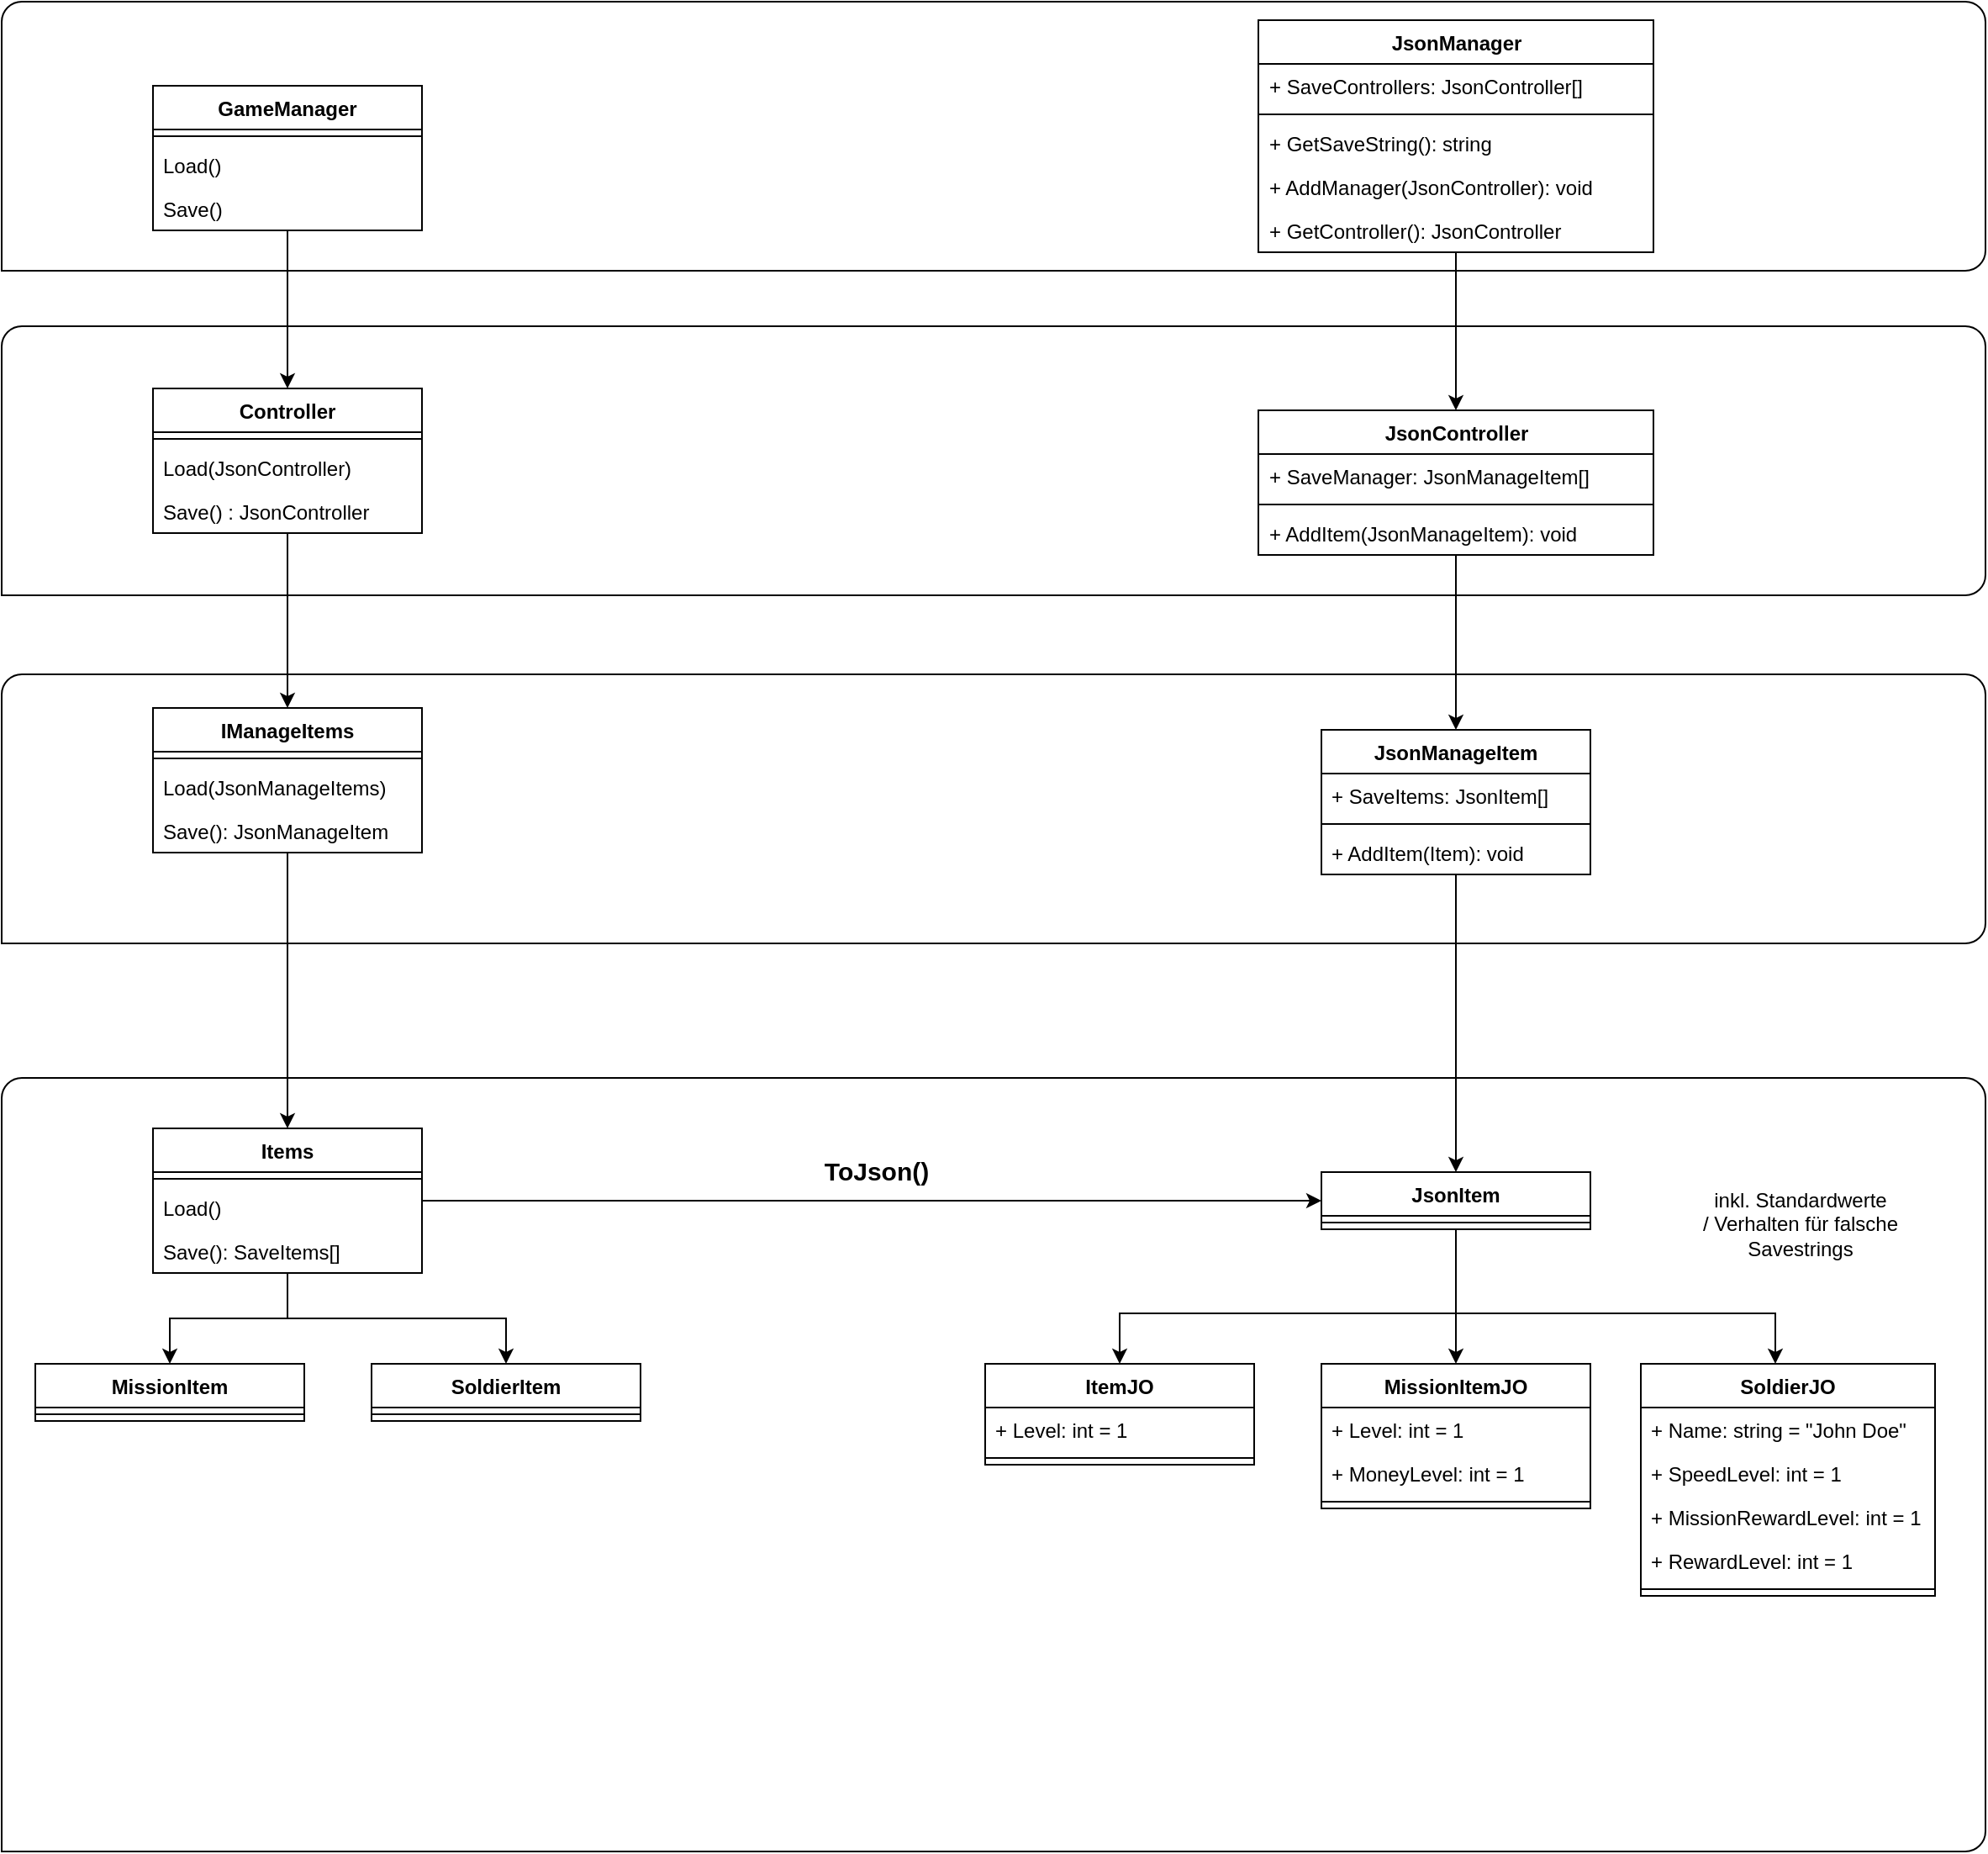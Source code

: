 <mxfile version="24.1.0" type="device">
  <diagram name="Seite-1" id="LtZtbENLE5AJytlyLbRR">
    <mxGraphModel dx="1386" dy="759" grid="1" gridSize="10" guides="1" tooltips="1" connect="1" arrows="1" fold="1" page="1" pageScale="1" pageWidth="827" pageHeight="1169" math="0" shadow="0">
      <root>
        <mxCell id="0" />
        <mxCell id="1" parent="0" />
        <mxCell id="SEyrzEAo6IUZWccVppx9-97" value="" style="verticalLabelPosition=bottom;verticalAlign=top;html=1;shape=mxgraph.basic.three_corner_round_rect;dx=6;whiteSpace=wrap;" parent="1" vertex="1">
          <mxGeometry y="10" width="1180" height="160" as="geometry" />
        </mxCell>
        <mxCell id="SEyrzEAo6IUZWccVppx9-96" value="" style="verticalLabelPosition=bottom;verticalAlign=top;html=1;shape=mxgraph.basic.three_corner_round_rect;dx=6;whiteSpace=wrap;" parent="1" vertex="1">
          <mxGeometry y="410" width="1180" height="160" as="geometry" />
        </mxCell>
        <mxCell id="SEyrzEAo6IUZWccVppx9-95" value="" style="verticalLabelPosition=bottom;verticalAlign=top;html=1;shape=mxgraph.basic.three_corner_round_rect;dx=6;whiteSpace=wrap;" parent="1" vertex="1">
          <mxGeometry y="203" width="1180" height="160" as="geometry" />
        </mxCell>
        <mxCell id="SEyrzEAo6IUZWccVppx9-70" value="" style="verticalLabelPosition=bottom;verticalAlign=top;html=1;shape=mxgraph.basic.three_corner_round_rect;dx=6;whiteSpace=wrap;" parent="1" vertex="1">
          <mxGeometry y="650" width="1180" height="460" as="geometry" />
        </mxCell>
        <mxCell id="SEyrzEAo6IUZWccVppx9-24" style="edgeStyle=orthogonalEdgeStyle;rounded=0;orthogonalLoop=1;jettySize=auto;html=1;" parent="1" source="SEyrzEAo6IUZWccVppx9-1" target="SEyrzEAo6IUZWccVppx9-20" edge="1">
          <mxGeometry relative="1" as="geometry" />
        </mxCell>
        <mxCell id="SEyrzEAo6IUZWccVppx9-1" value="GameManager" style="swimlane;fontStyle=1;align=center;verticalAlign=top;childLayout=stackLayout;horizontal=1;startSize=26;horizontalStack=0;resizeParent=1;resizeParentMax=0;resizeLast=0;collapsible=1;marginBottom=0;whiteSpace=wrap;html=1;" parent="1" vertex="1">
          <mxGeometry x="90" y="60" width="160" height="86" as="geometry" />
        </mxCell>
        <mxCell id="SEyrzEAo6IUZWccVppx9-3" value="" style="line;strokeWidth=1;fillColor=none;align=left;verticalAlign=middle;spacingTop=-1;spacingLeft=3;spacingRight=3;rotatable=0;labelPosition=right;points=[];portConstraint=eastwest;strokeColor=inherit;" parent="SEyrzEAo6IUZWccVppx9-1" vertex="1">
          <mxGeometry y="26" width="160" height="8" as="geometry" />
        </mxCell>
        <mxCell id="SEyrzEAo6IUZWccVppx9-4" value="Load()" style="text;strokeColor=none;fillColor=none;align=left;verticalAlign=top;spacingLeft=4;spacingRight=4;overflow=hidden;rotatable=0;points=[[0,0.5],[1,0.5]];portConstraint=eastwest;whiteSpace=wrap;html=1;" parent="SEyrzEAo6IUZWccVppx9-1" vertex="1">
          <mxGeometry y="34" width="160" height="26" as="geometry" />
        </mxCell>
        <mxCell id="SEyrzEAo6IUZWccVppx9-5" value="Save()" style="text;strokeColor=none;fillColor=none;align=left;verticalAlign=top;spacingLeft=4;spacingRight=4;overflow=hidden;rotatable=0;points=[[0,0.5],[1,0.5]];portConstraint=eastwest;whiteSpace=wrap;html=1;" parent="SEyrzEAo6IUZWccVppx9-1" vertex="1">
          <mxGeometry y="60" width="160" height="26" as="geometry" />
        </mxCell>
        <mxCell id="SEyrzEAo6IUZWccVppx9-6" value="ItemJO" style="swimlane;fontStyle=1;align=center;verticalAlign=top;childLayout=stackLayout;horizontal=1;startSize=26;horizontalStack=0;resizeParent=1;resizeParentMax=0;resizeLast=0;collapsible=1;marginBottom=0;whiteSpace=wrap;html=1;" parent="1" vertex="1">
          <mxGeometry x="585" y="820" width="160" height="60" as="geometry" />
        </mxCell>
        <mxCell id="SEyrzEAo6IUZWccVppx9-7" value="+ Level: int = 1" style="text;strokeColor=none;fillColor=none;align=left;verticalAlign=top;spacingLeft=4;spacingRight=4;overflow=hidden;rotatable=0;points=[[0,0.5],[1,0.5]];portConstraint=eastwest;whiteSpace=wrap;html=1;" parent="SEyrzEAo6IUZWccVppx9-6" vertex="1">
          <mxGeometry y="26" width="160" height="26" as="geometry" />
        </mxCell>
        <mxCell id="SEyrzEAo6IUZWccVppx9-8" value="" style="line;strokeWidth=1;fillColor=none;align=left;verticalAlign=middle;spacingTop=-1;spacingLeft=3;spacingRight=3;rotatable=0;labelPosition=right;points=[];portConstraint=eastwest;strokeColor=inherit;" parent="SEyrzEAo6IUZWccVppx9-6" vertex="1">
          <mxGeometry y="52" width="160" height="8" as="geometry" />
        </mxCell>
        <mxCell id="SEyrzEAo6IUZWccVppx9-10" value="MissionItemJO" style="swimlane;fontStyle=1;align=center;verticalAlign=top;childLayout=stackLayout;horizontal=1;startSize=26;horizontalStack=0;resizeParent=1;resizeParentMax=0;resizeLast=0;collapsible=1;marginBottom=0;whiteSpace=wrap;html=1;" parent="1" vertex="1">
          <mxGeometry x="785" y="820" width="160" height="86" as="geometry" />
        </mxCell>
        <mxCell id="SEyrzEAo6IUZWccVppx9-11" value="+ Level: int = 1" style="text;strokeColor=none;fillColor=none;align=left;verticalAlign=top;spacingLeft=4;spacingRight=4;overflow=hidden;rotatable=0;points=[[0,0.5],[1,0.5]];portConstraint=eastwest;whiteSpace=wrap;html=1;" parent="SEyrzEAo6IUZWccVppx9-10" vertex="1">
          <mxGeometry y="26" width="160" height="26" as="geometry" />
        </mxCell>
        <mxCell id="SEyrzEAo6IUZWccVppx9-13" value="+ MoneyLevel: int = 1" style="text;strokeColor=none;fillColor=none;align=left;verticalAlign=top;spacingLeft=4;spacingRight=4;overflow=hidden;rotatable=0;points=[[0,0.5],[1,0.5]];portConstraint=eastwest;whiteSpace=wrap;html=1;" parent="SEyrzEAo6IUZWccVppx9-10" vertex="1">
          <mxGeometry y="52" width="160" height="26" as="geometry" />
        </mxCell>
        <mxCell id="SEyrzEAo6IUZWccVppx9-12" value="" style="line;strokeWidth=1;fillColor=none;align=left;verticalAlign=middle;spacingTop=-1;spacingLeft=3;spacingRight=3;rotatable=0;labelPosition=right;points=[];portConstraint=eastwest;strokeColor=inherit;" parent="SEyrzEAo6IUZWccVppx9-10" vertex="1">
          <mxGeometry y="78" width="160" height="8" as="geometry" />
        </mxCell>
        <mxCell id="SEyrzEAo6IUZWccVppx9-14" value="SoldierJO" style="swimlane;fontStyle=1;align=center;verticalAlign=top;childLayout=stackLayout;horizontal=1;startSize=26;horizontalStack=0;resizeParent=1;resizeParentMax=0;resizeLast=0;collapsible=1;marginBottom=0;whiteSpace=wrap;html=1;" parent="1" vertex="1">
          <mxGeometry x="975" y="820" width="175" height="138" as="geometry" />
        </mxCell>
        <mxCell id="SEyrzEAo6IUZWccVppx9-15" value="+ Name: string = &quot;John Doe&quot;" style="text;strokeColor=none;fillColor=none;align=left;verticalAlign=top;spacingLeft=4;spacingRight=4;overflow=hidden;rotatable=0;points=[[0,0.5],[1,0.5]];portConstraint=eastwest;whiteSpace=wrap;html=1;" parent="SEyrzEAo6IUZWccVppx9-14" vertex="1">
          <mxGeometry y="26" width="175" height="26" as="geometry" />
        </mxCell>
        <mxCell id="SEyrzEAo6IUZWccVppx9-19" value="+ SpeedLevel: int = 1" style="text;strokeColor=none;fillColor=none;align=left;verticalAlign=top;spacingLeft=4;spacingRight=4;overflow=hidden;rotatable=0;points=[[0,0.5],[1,0.5]];portConstraint=eastwest;whiteSpace=wrap;html=1;" parent="SEyrzEAo6IUZWccVppx9-14" vertex="1">
          <mxGeometry y="52" width="175" height="26" as="geometry" />
        </mxCell>
        <mxCell id="SEyrzEAo6IUZWccVppx9-16" value="+ MissionRewardLevel: int = 1" style="text;strokeColor=none;fillColor=none;align=left;verticalAlign=top;spacingLeft=4;spacingRight=4;overflow=hidden;rotatable=0;points=[[0,0.5],[1,0.5]];portConstraint=eastwest;whiteSpace=wrap;html=1;" parent="SEyrzEAo6IUZWccVppx9-14" vertex="1">
          <mxGeometry y="78" width="175" height="26" as="geometry" />
        </mxCell>
        <mxCell id="SEyrzEAo6IUZWccVppx9-18" value="+ RewardLevel: int = 1" style="text;strokeColor=none;fillColor=none;align=left;verticalAlign=top;spacingLeft=4;spacingRight=4;overflow=hidden;rotatable=0;points=[[0,0.5],[1,0.5]];portConstraint=eastwest;whiteSpace=wrap;html=1;" parent="SEyrzEAo6IUZWccVppx9-14" vertex="1">
          <mxGeometry y="104" width="175" height="26" as="geometry" />
        </mxCell>
        <mxCell id="SEyrzEAo6IUZWccVppx9-17" value="" style="line;strokeWidth=1;fillColor=none;align=left;verticalAlign=middle;spacingTop=-1;spacingLeft=3;spacingRight=3;rotatable=0;labelPosition=right;points=[];portConstraint=eastwest;strokeColor=inherit;" parent="SEyrzEAo6IUZWccVppx9-14" vertex="1">
          <mxGeometry y="130" width="175" height="8" as="geometry" />
        </mxCell>
        <mxCell id="SEyrzEAo6IUZWccVppx9-29" style="edgeStyle=orthogonalEdgeStyle;rounded=0;orthogonalLoop=1;jettySize=auto;html=1;" parent="1" source="SEyrzEAo6IUZWccVppx9-20" target="SEyrzEAo6IUZWccVppx9-25" edge="1">
          <mxGeometry relative="1" as="geometry" />
        </mxCell>
        <mxCell id="SEyrzEAo6IUZWccVppx9-20" value="Controller" style="swimlane;fontStyle=1;align=center;verticalAlign=top;childLayout=stackLayout;horizontal=1;startSize=26;horizontalStack=0;resizeParent=1;resizeParentMax=0;resizeLast=0;collapsible=1;marginBottom=0;whiteSpace=wrap;html=1;" parent="1" vertex="1">
          <mxGeometry x="90" y="240" width="160" height="86" as="geometry" />
        </mxCell>
        <mxCell id="SEyrzEAo6IUZWccVppx9-21" value="" style="line;strokeWidth=1;fillColor=none;align=left;verticalAlign=middle;spacingTop=-1;spacingLeft=3;spacingRight=3;rotatable=0;labelPosition=right;points=[];portConstraint=eastwest;strokeColor=inherit;" parent="SEyrzEAo6IUZWccVppx9-20" vertex="1">
          <mxGeometry y="26" width="160" height="8" as="geometry" />
        </mxCell>
        <mxCell id="SEyrzEAo6IUZWccVppx9-22" value="Load(JsonController)" style="text;strokeColor=none;fillColor=none;align=left;verticalAlign=top;spacingLeft=4;spacingRight=4;overflow=hidden;rotatable=0;points=[[0,0.5],[1,0.5]];portConstraint=eastwest;whiteSpace=wrap;html=1;" parent="SEyrzEAo6IUZWccVppx9-20" vertex="1">
          <mxGeometry y="34" width="160" height="26" as="geometry" />
        </mxCell>
        <mxCell id="SEyrzEAo6IUZWccVppx9-23" value="Save() : JsonController" style="text;strokeColor=none;fillColor=none;align=left;verticalAlign=top;spacingLeft=4;spacingRight=4;overflow=hidden;rotatable=0;points=[[0,0.5],[1,0.5]];portConstraint=eastwest;whiteSpace=wrap;html=1;" parent="SEyrzEAo6IUZWccVppx9-20" vertex="1">
          <mxGeometry y="60" width="160" height="26" as="geometry" />
        </mxCell>
        <mxCell id="SEyrzEAo6IUZWccVppx9-59" style="edgeStyle=orthogonalEdgeStyle;rounded=0;orthogonalLoop=1;jettySize=auto;html=1;" parent="1" source="SEyrzEAo6IUZWccVppx9-25" target="SEyrzEAo6IUZWccVppx9-54" edge="1">
          <mxGeometry relative="1" as="geometry" />
        </mxCell>
        <mxCell id="SEyrzEAo6IUZWccVppx9-25" value="IManageItems" style="swimlane;fontStyle=1;align=center;verticalAlign=top;childLayout=stackLayout;horizontal=1;startSize=26;horizontalStack=0;resizeParent=1;resizeParentMax=0;resizeLast=0;collapsible=1;marginBottom=0;whiteSpace=wrap;html=1;" parent="1" vertex="1">
          <mxGeometry x="90" y="430" width="160" height="86" as="geometry" />
        </mxCell>
        <mxCell id="SEyrzEAo6IUZWccVppx9-26" value="" style="line;strokeWidth=1;fillColor=none;align=left;verticalAlign=middle;spacingTop=-1;spacingLeft=3;spacingRight=3;rotatable=0;labelPosition=right;points=[];portConstraint=eastwest;strokeColor=inherit;" parent="SEyrzEAo6IUZWccVppx9-25" vertex="1">
          <mxGeometry y="26" width="160" height="8" as="geometry" />
        </mxCell>
        <mxCell id="SEyrzEAo6IUZWccVppx9-27" value="Load(JsonManageItems)" style="text;strokeColor=none;fillColor=none;align=left;verticalAlign=top;spacingLeft=4;spacingRight=4;overflow=hidden;rotatable=0;points=[[0,0.5],[1,0.5]];portConstraint=eastwest;whiteSpace=wrap;html=1;" parent="SEyrzEAo6IUZWccVppx9-25" vertex="1">
          <mxGeometry y="34" width="160" height="26" as="geometry" />
        </mxCell>
        <mxCell id="SEyrzEAo6IUZWccVppx9-28" value="Save(): JsonManageItem" style="text;strokeColor=none;fillColor=none;align=left;verticalAlign=top;spacingLeft=4;spacingRight=4;overflow=hidden;rotatable=0;points=[[0,0.5],[1,0.5]];portConstraint=eastwest;whiteSpace=wrap;html=1;" parent="SEyrzEAo6IUZWccVppx9-25" vertex="1">
          <mxGeometry y="60" width="160" height="26" as="geometry" />
        </mxCell>
        <mxCell id="SEyrzEAo6IUZWccVppx9-35" style="edgeStyle=orthogonalEdgeStyle;rounded=0;orthogonalLoop=1;jettySize=auto;html=1;" parent="1" source="SEyrzEAo6IUZWccVppx9-31" target="SEyrzEAo6IUZWccVppx9-6" edge="1">
          <mxGeometry relative="1" as="geometry">
            <Array as="points">
              <mxPoint x="865" y="790" />
              <mxPoint x="665" y="790" />
            </Array>
          </mxGeometry>
        </mxCell>
        <mxCell id="SEyrzEAo6IUZWccVppx9-36" style="edgeStyle=orthogonalEdgeStyle;rounded=0;orthogonalLoop=1;jettySize=auto;html=1;" parent="1" source="SEyrzEAo6IUZWccVppx9-31" target="SEyrzEAo6IUZWccVppx9-10" edge="1">
          <mxGeometry relative="1" as="geometry" />
        </mxCell>
        <mxCell id="SEyrzEAo6IUZWccVppx9-37" style="edgeStyle=orthogonalEdgeStyle;rounded=0;orthogonalLoop=1;jettySize=auto;html=1;" parent="1" source="SEyrzEAo6IUZWccVppx9-31" target="SEyrzEAo6IUZWccVppx9-14" edge="1">
          <mxGeometry relative="1" as="geometry">
            <Array as="points">
              <mxPoint x="865" y="790" />
              <mxPoint x="1055" y="790" />
            </Array>
          </mxGeometry>
        </mxCell>
        <mxCell id="SEyrzEAo6IUZWccVppx9-31" value="JsonItem" style="swimlane;fontStyle=1;align=center;verticalAlign=top;childLayout=stackLayout;horizontal=1;startSize=26;horizontalStack=0;resizeParent=1;resizeParentMax=0;resizeLast=0;collapsible=1;marginBottom=0;whiteSpace=wrap;html=1;" parent="1" vertex="1">
          <mxGeometry x="785" y="706" width="160" height="34" as="geometry" />
        </mxCell>
        <mxCell id="SEyrzEAo6IUZWccVppx9-33" value="" style="line;strokeWidth=1;fillColor=none;align=left;verticalAlign=middle;spacingTop=-1;spacingLeft=3;spacingRight=3;rotatable=0;labelPosition=right;points=[];portConstraint=eastwest;strokeColor=inherit;" parent="SEyrzEAo6IUZWccVppx9-31" vertex="1">
          <mxGeometry y="26" width="160" height="8" as="geometry" />
        </mxCell>
        <mxCell id="SEyrzEAo6IUZWccVppx9-68" style="edgeStyle=orthogonalEdgeStyle;rounded=0;orthogonalLoop=1;jettySize=auto;html=1;" parent="1" source="SEyrzEAo6IUZWccVppx9-54" target="SEyrzEAo6IUZWccVppx9-60" edge="1">
          <mxGeometry relative="1" as="geometry" />
        </mxCell>
        <mxCell id="SEyrzEAo6IUZWccVppx9-69" style="edgeStyle=orthogonalEdgeStyle;rounded=0;orthogonalLoop=1;jettySize=auto;html=1;" parent="1" source="SEyrzEAo6IUZWccVppx9-54" target="SEyrzEAo6IUZWccVppx9-64" edge="1">
          <mxGeometry relative="1" as="geometry" />
        </mxCell>
        <mxCell id="SEyrzEAo6IUZWccVppx9-71" value="ToJson()" style="edgeStyle=orthogonalEdgeStyle;rounded=0;orthogonalLoop=1;jettySize=auto;html=1;fontStyle=1;fontSize=15;" parent="1" source="SEyrzEAo6IUZWccVppx9-54" target="SEyrzEAo6IUZWccVppx9-31" edge="1">
          <mxGeometry x="0.009" y="18" relative="1" as="geometry">
            <mxPoint as="offset" />
          </mxGeometry>
        </mxCell>
        <mxCell id="SEyrzEAo6IUZWccVppx9-54" value="Items" style="swimlane;fontStyle=1;align=center;verticalAlign=top;childLayout=stackLayout;horizontal=1;startSize=26;horizontalStack=0;resizeParent=1;resizeParentMax=0;resizeLast=0;collapsible=1;marginBottom=0;whiteSpace=wrap;html=1;" parent="1" vertex="1">
          <mxGeometry x="90" y="680" width="160" height="86" as="geometry" />
        </mxCell>
        <mxCell id="SEyrzEAo6IUZWccVppx9-56" value="" style="line;strokeWidth=1;fillColor=none;align=left;verticalAlign=middle;spacingTop=-1;spacingLeft=3;spacingRight=3;rotatable=0;labelPosition=right;points=[];portConstraint=eastwest;strokeColor=inherit;" parent="SEyrzEAo6IUZWccVppx9-54" vertex="1">
          <mxGeometry y="26" width="160" height="8" as="geometry" />
        </mxCell>
        <mxCell id="SEyrzEAo6IUZWccVppx9-57" value="Load()" style="text;strokeColor=none;fillColor=none;align=left;verticalAlign=top;spacingLeft=4;spacingRight=4;overflow=hidden;rotatable=0;points=[[0,0.5],[1,0.5]];portConstraint=eastwest;whiteSpace=wrap;html=1;" parent="SEyrzEAo6IUZWccVppx9-54" vertex="1">
          <mxGeometry y="34" width="160" height="26" as="geometry" />
        </mxCell>
        <mxCell id="SEyrzEAo6IUZWccVppx9-58" value="Save(): SaveItems[]" style="text;strokeColor=none;fillColor=none;align=left;verticalAlign=top;spacingLeft=4;spacingRight=4;overflow=hidden;rotatable=0;points=[[0,0.5],[1,0.5]];portConstraint=eastwest;whiteSpace=wrap;html=1;" parent="SEyrzEAo6IUZWccVppx9-54" vertex="1">
          <mxGeometry y="60" width="160" height="26" as="geometry" />
        </mxCell>
        <mxCell id="SEyrzEAo6IUZWccVppx9-60" value="MissionItem" style="swimlane;fontStyle=1;align=center;verticalAlign=top;childLayout=stackLayout;horizontal=1;startSize=26;horizontalStack=0;resizeParent=1;resizeParentMax=0;resizeLast=0;collapsible=1;marginBottom=0;whiteSpace=wrap;html=1;" parent="1" vertex="1">
          <mxGeometry x="20" y="820" width="160" height="34" as="geometry" />
        </mxCell>
        <mxCell id="SEyrzEAo6IUZWccVppx9-61" value="" style="line;strokeWidth=1;fillColor=none;align=left;verticalAlign=middle;spacingTop=-1;spacingLeft=3;spacingRight=3;rotatable=0;labelPosition=right;points=[];portConstraint=eastwest;strokeColor=inherit;" parent="SEyrzEAo6IUZWccVppx9-60" vertex="1">
          <mxGeometry y="26" width="160" height="8" as="geometry" />
        </mxCell>
        <mxCell id="SEyrzEAo6IUZWccVppx9-64" value="SoldierItem" style="swimlane;fontStyle=1;align=center;verticalAlign=top;childLayout=stackLayout;horizontal=1;startSize=26;horizontalStack=0;resizeParent=1;resizeParentMax=0;resizeLast=0;collapsible=1;marginBottom=0;whiteSpace=wrap;html=1;" parent="1" vertex="1">
          <mxGeometry x="220" y="820" width="160" height="34" as="geometry" />
        </mxCell>
        <mxCell id="SEyrzEAo6IUZWccVppx9-65" value="" style="line;strokeWidth=1;fillColor=none;align=left;verticalAlign=middle;spacingTop=-1;spacingLeft=3;spacingRight=3;rotatable=0;labelPosition=right;points=[];portConstraint=eastwest;strokeColor=inherit;" parent="SEyrzEAo6IUZWccVppx9-64" vertex="1">
          <mxGeometry y="26" width="160" height="8" as="geometry" />
        </mxCell>
        <mxCell id="SEyrzEAo6IUZWccVppx9-76" style="edgeStyle=orthogonalEdgeStyle;rounded=0;orthogonalLoop=1;jettySize=auto;html=1;" parent="1" source="SEyrzEAo6IUZWccVppx9-73" target="SEyrzEAo6IUZWccVppx9-31" edge="1">
          <mxGeometry relative="1" as="geometry" />
        </mxCell>
        <mxCell id="SEyrzEAo6IUZWccVppx9-73" value="JsonManageItem" style="swimlane;fontStyle=1;align=center;verticalAlign=top;childLayout=stackLayout;horizontal=1;startSize=26;horizontalStack=0;resizeParent=1;resizeParentMax=0;resizeLast=0;collapsible=1;marginBottom=0;whiteSpace=wrap;html=1;" parent="1" vertex="1">
          <mxGeometry x="785" y="443" width="160" height="86" as="geometry" />
        </mxCell>
        <mxCell id="SEyrzEAo6IUZWccVppx9-79" value="+ SaveItems: JsonItem[]" style="text;strokeColor=none;fillColor=none;align=left;verticalAlign=top;spacingLeft=4;spacingRight=4;overflow=hidden;rotatable=0;points=[[0,0.5],[1,0.5]];portConstraint=eastwest;whiteSpace=wrap;html=1;" parent="SEyrzEAo6IUZWccVppx9-73" vertex="1">
          <mxGeometry y="26" width="160" height="26" as="geometry" />
        </mxCell>
        <mxCell id="SEyrzEAo6IUZWccVppx9-74" value="" style="line;strokeWidth=1;fillColor=none;align=left;verticalAlign=middle;spacingTop=-1;spacingLeft=3;spacingRight=3;rotatable=0;labelPosition=right;points=[];portConstraint=eastwest;strokeColor=inherit;" parent="SEyrzEAo6IUZWccVppx9-73" vertex="1">
          <mxGeometry y="52" width="160" height="8" as="geometry" />
        </mxCell>
        <mxCell id="SEyrzEAo6IUZWccVppx9-101" value="+ AddItem(Item): void" style="text;strokeColor=none;fillColor=none;align=left;verticalAlign=top;spacingLeft=4;spacingRight=4;overflow=hidden;rotatable=0;points=[[0,0.5],[1,0.5]];portConstraint=eastwest;whiteSpace=wrap;html=1;" parent="SEyrzEAo6IUZWccVppx9-73" vertex="1">
          <mxGeometry y="60" width="160" height="26" as="geometry" />
        </mxCell>
        <mxCell id="SEyrzEAo6IUZWccVppx9-85" style="edgeStyle=orthogonalEdgeStyle;rounded=0;orthogonalLoop=1;jettySize=auto;html=1;" parent="1" source="SEyrzEAo6IUZWccVppx9-80" target="SEyrzEAo6IUZWccVppx9-73" edge="1">
          <mxGeometry relative="1" as="geometry" />
        </mxCell>
        <mxCell id="SEyrzEAo6IUZWccVppx9-80" value="JsonController" style="swimlane;fontStyle=1;align=center;verticalAlign=top;childLayout=stackLayout;horizontal=1;startSize=26;horizontalStack=0;resizeParent=1;resizeParentMax=0;resizeLast=0;collapsible=1;marginBottom=0;whiteSpace=wrap;html=1;" parent="1" vertex="1">
          <mxGeometry x="747.5" y="253" width="235" height="86" as="geometry" />
        </mxCell>
        <mxCell id="SEyrzEAo6IUZWccVppx9-81" value="+ SaveManager: JsonManageItem[]" style="text;strokeColor=none;fillColor=none;align=left;verticalAlign=top;spacingLeft=4;spacingRight=4;overflow=hidden;rotatable=0;points=[[0,0.5],[1,0.5]];portConstraint=eastwest;whiteSpace=wrap;html=1;" parent="SEyrzEAo6IUZWccVppx9-80" vertex="1">
          <mxGeometry y="26" width="235" height="26" as="geometry" />
        </mxCell>
        <mxCell id="SEyrzEAo6IUZWccVppx9-82" value="" style="line;strokeWidth=1;fillColor=none;align=left;verticalAlign=middle;spacingTop=-1;spacingLeft=3;spacingRight=3;rotatable=0;labelPosition=right;points=[];portConstraint=eastwest;strokeColor=inherit;" parent="SEyrzEAo6IUZWccVppx9-80" vertex="1">
          <mxGeometry y="52" width="235" height="8" as="geometry" />
        </mxCell>
        <mxCell id="DDkEBTo7XtkNeoIfuFTO-1" value="+ AddItem(JsonManageItem): void" style="text;strokeColor=none;fillColor=none;align=left;verticalAlign=top;spacingLeft=4;spacingRight=4;overflow=hidden;rotatable=0;points=[[0,0.5],[1,0.5]];portConstraint=eastwest;whiteSpace=wrap;html=1;" vertex="1" parent="SEyrzEAo6IUZWccVppx9-80">
          <mxGeometry y="60" width="235" height="26" as="geometry" />
        </mxCell>
        <mxCell id="SEyrzEAo6IUZWccVppx9-90" style="edgeStyle=orthogonalEdgeStyle;rounded=0;orthogonalLoop=1;jettySize=auto;html=1;" parent="1" source="SEyrzEAo6IUZWccVppx9-86" target="SEyrzEAo6IUZWccVppx9-80" edge="1">
          <mxGeometry relative="1" as="geometry" />
        </mxCell>
        <mxCell id="SEyrzEAo6IUZWccVppx9-86" value="JsonManager" style="swimlane;fontStyle=1;align=center;verticalAlign=top;childLayout=stackLayout;horizontal=1;startSize=26;horizontalStack=0;resizeParent=1;resizeParentMax=0;resizeLast=0;collapsible=1;marginBottom=0;whiteSpace=wrap;html=1;" parent="1" vertex="1">
          <mxGeometry x="747.5" y="21" width="235" height="138" as="geometry" />
        </mxCell>
        <mxCell id="SEyrzEAo6IUZWccVppx9-87" value="+ SaveControllers: JsonController[]" style="text;strokeColor=none;fillColor=none;align=left;verticalAlign=top;spacingLeft=4;spacingRight=4;overflow=hidden;rotatable=0;points=[[0,0.5],[1,0.5]];portConstraint=eastwest;whiteSpace=wrap;html=1;" parent="SEyrzEAo6IUZWccVppx9-86" vertex="1">
          <mxGeometry y="26" width="235" height="26" as="geometry" />
        </mxCell>
        <mxCell id="SEyrzEAo6IUZWccVppx9-88" value="" style="line;strokeWidth=1;fillColor=none;align=left;verticalAlign=middle;spacingTop=-1;spacingLeft=3;spacingRight=3;rotatable=0;labelPosition=right;points=[];portConstraint=eastwest;strokeColor=inherit;" parent="SEyrzEAo6IUZWccVppx9-86" vertex="1">
          <mxGeometry y="52" width="235" height="8" as="geometry" />
        </mxCell>
        <mxCell id="SEyrzEAo6IUZWccVppx9-94" value="+ GetSaveString(): string" style="text;strokeColor=none;fillColor=none;align=left;verticalAlign=top;spacingLeft=4;spacingRight=4;overflow=hidden;rotatable=0;points=[[0,0.5],[1,0.5]];portConstraint=eastwest;whiteSpace=wrap;html=1;" parent="SEyrzEAo6IUZWccVppx9-86" vertex="1">
          <mxGeometry y="60" width="235" height="26" as="geometry" />
        </mxCell>
        <mxCell id="SEyrzEAo6IUZWccVppx9-98" value="+ AddManager(JsonController): void" style="text;strokeColor=none;fillColor=none;align=left;verticalAlign=top;spacingLeft=4;spacingRight=4;overflow=hidden;rotatable=0;points=[[0,0.5],[1,0.5]];portConstraint=eastwest;whiteSpace=wrap;html=1;" parent="SEyrzEAo6IUZWccVppx9-86" vertex="1">
          <mxGeometry y="86" width="235" height="26" as="geometry" />
        </mxCell>
        <mxCell id="SEyrzEAo6IUZWccVppx9-99" value="+ GetController(): JsonController" style="text;strokeColor=none;fillColor=none;align=left;verticalAlign=top;spacingLeft=4;spacingRight=4;overflow=hidden;rotatable=0;points=[[0,0.5],[1,0.5]];portConstraint=eastwest;whiteSpace=wrap;html=1;" parent="SEyrzEAo6IUZWccVppx9-86" vertex="1">
          <mxGeometry y="112" width="235" height="26" as="geometry" />
        </mxCell>
        <mxCell id="SEyrzEAo6IUZWccVppx9-100" value="inkl. Standardwerte&lt;div&gt;/ Verhalten für falsche&lt;/div&gt;&lt;div&gt;Savestrings&lt;/div&gt;" style="text;html=1;align=center;verticalAlign=middle;whiteSpace=wrap;rounded=0;" parent="1" vertex="1">
          <mxGeometry x="990" y="714" width="160" height="46" as="geometry" />
        </mxCell>
      </root>
    </mxGraphModel>
  </diagram>
</mxfile>
